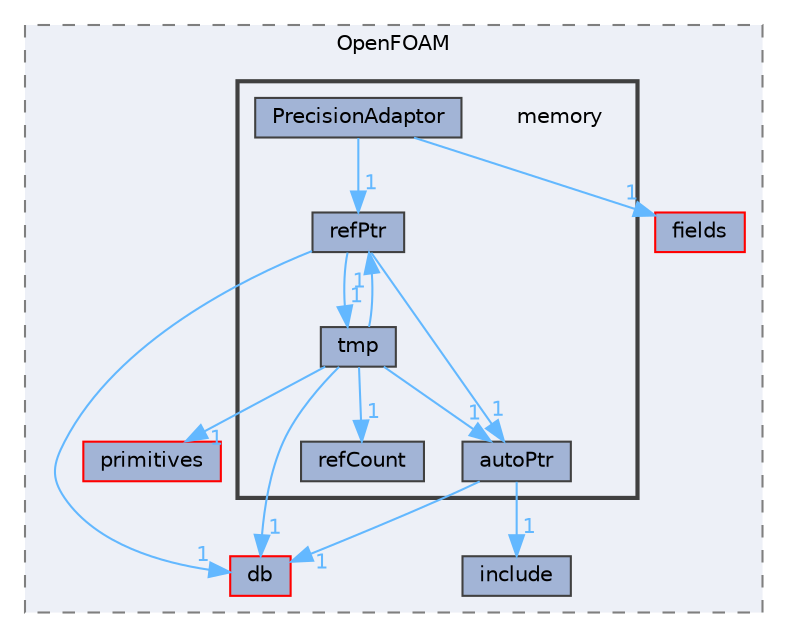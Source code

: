 digraph "src/OpenFOAM/memory"
{
 // LATEX_PDF_SIZE
  bgcolor="transparent";
  edge [fontname=Helvetica,fontsize=10,labelfontname=Helvetica,labelfontsize=10];
  node [fontname=Helvetica,fontsize=10,shape=box,height=0.2,width=0.4];
  compound=true
  subgraph clusterdir_c5473ff19b20e6ec4dfe5c310b3778a8 {
    graph [ bgcolor="#edf0f7", pencolor="grey50", label="OpenFOAM", fontname=Helvetica,fontsize=10 style="filled,dashed", URL="dir_c5473ff19b20e6ec4dfe5c310b3778a8.html",tooltip=""]
  dir_63c634f7a7cfd679ac26c67fb30fc32f [label="db", fillcolor="#a2b4d6", color="red", style="filled", URL="dir_63c634f7a7cfd679ac26c67fb30fc32f.html",tooltip=""];
  dir_e954e9f5966bc1c681a414ec8bd0ee15 [label="include", fillcolor="#a2b4d6", color="grey25", style="filled", URL="dir_e954e9f5966bc1c681a414ec8bd0ee15.html",tooltip=""];
  dir_962442b8f989d5529fab5e0f0e4ffb74 [label="fields", fillcolor="#a2b4d6", color="red", style="filled", URL="dir_962442b8f989d5529fab5e0f0e4ffb74.html",tooltip=""];
  dir_3e50f45338116b169052b428016851aa [label="primitives", fillcolor="#a2b4d6", color="red", style="filled", URL="dir_3e50f45338116b169052b428016851aa.html",tooltip=""];
  subgraph clusterdir_385a22dcc2f7120acb0f1a7a832b3b8d {
    graph [ bgcolor="#edf0f7", pencolor="grey25", label="", fontname=Helvetica,fontsize=10 style="filled,bold", URL="dir_385a22dcc2f7120acb0f1a7a832b3b8d.html",tooltip=""]
    dir_385a22dcc2f7120acb0f1a7a832b3b8d [shape=plaintext, label="memory"];
  dir_19b2c8edb0612d2d57f078b403c4451b [label="autoPtr", fillcolor="#a2b4d6", color="grey25", style="filled", URL="dir_19b2c8edb0612d2d57f078b403c4451b.html",tooltip=""];
  dir_5e55dc719656c6a55cde7efd0e4ceae5 [label="PrecisionAdaptor", fillcolor="#a2b4d6", color="grey25", style="filled", URL="dir_5e55dc719656c6a55cde7efd0e4ceae5.html",tooltip=""];
  dir_f0a1caf987ef48e35efc27aa71e4f1c7 [label="refCount", fillcolor="#a2b4d6", color="grey25", style="filled", URL="dir_f0a1caf987ef48e35efc27aa71e4f1c7.html",tooltip=""];
  dir_7034e5dc4f5cd7ce627b6de60f9db700 [label="refPtr", fillcolor="#a2b4d6", color="grey25", style="filled", URL="dir_7034e5dc4f5cd7ce627b6de60f9db700.html",tooltip=""];
  dir_f816ffe2c61d4ca1e011e665e27bb573 [label="tmp", fillcolor="#a2b4d6", color="grey25", style="filled", URL="dir_f816ffe2c61d4ca1e011e665e27bb573.html",tooltip=""];
  }
  }
  dir_19b2c8edb0612d2d57f078b403c4451b->dir_63c634f7a7cfd679ac26c67fb30fc32f [headlabel="1", labeldistance=1.5 headhref="dir_000171_000817.html" href="dir_000171_000817.html" color="steelblue1" fontcolor="steelblue1"];
  dir_19b2c8edb0612d2d57f078b403c4451b->dir_e954e9f5966bc1c681a414ec8bd0ee15 [headlabel="1", labeldistance=1.5 headhref="dir_000171_001804.html" href="dir_000171_001804.html" color="steelblue1" fontcolor="steelblue1"];
  dir_5e55dc719656c6a55cde7efd0e4ceae5->dir_7034e5dc4f5cd7ce627b6de60f9db700 [headlabel="1", labeldistance=1.5 headhref="dir_003032_003282.html" href="dir_003032_003282.html" color="steelblue1" fontcolor="steelblue1"];
  dir_5e55dc719656c6a55cde7efd0e4ceae5->dir_962442b8f989d5529fab5e0f0e4ffb74 [headlabel="1", labeldistance=1.5 headhref="dir_003032_001335.html" href="dir_003032_001335.html" color="steelblue1" fontcolor="steelblue1"];
  dir_7034e5dc4f5cd7ce627b6de60f9db700->dir_19b2c8edb0612d2d57f078b403c4451b [headlabel="1", labeldistance=1.5 headhref="dir_003282_000171.html" href="dir_003282_000171.html" color="steelblue1" fontcolor="steelblue1"];
  dir_7034e5dc4f5cd7ce627b6de60f9db700->dir_63c634f7a7cfd679ac26c67fb30fc32f [headlabel="1", labeldistance=1.5 headhref="dir_003282_000817.html" href="dir_003282_000817.html" color="steelblue1" fontcolor="steelblue1"];
  dir_7034e5dc4f5cd7ce627b6de60f9db700->dir_f816ffe2c61d4ca1e011e665e27bb573 [headlabel="1", labeldistance=1.5 headhref="dir_003282_004050.html" href="dir_003282_004050.html" color="steelblue1" fontcolor="steelblue1"];
  dir_f816ffe2c61d4ca1e011e665e27bb573->dir_19b2c8edb0612d2d57f078b403c4451b [headlabel="1", labeldistance=1.5 headhref="dir_004050_000171.html" href="dir_004050_000171.html" color="steelblue1" fontcolor="steelblue1"];
  dir_f816ffe2c61d4ca1e011e665e27bb573->dir_3e50f45338116b169052b428016851aa [headlabel="1", labeldistance=1.5 headhref="dir_004050_003069.html" href="dir_004050_003069.html" color="steelblue1" fontcolor="steelblue1"];
  dir_f816ffe2c61d4ca1e011e665e27bb573->dir_63c634f7a7cfd679ac26c67fb30fc32f [headlabel="1", labeldistance=1.5 headhref="dir_004050_000817.html" href="dir_004050_000817.html" color="steelblue1" fontcolor="steelblue1"];
  dir_f816ffe2c61d4ca1e011e665e27bb573->dir_7034e5dc4f5cd7ce627b6de60f9db700 [headlabel="1", labeldistance=1.5 headhref="dir_004050_003282.html" href="dir_004050_003282.html" color="steelblue1" fontcolor="steelblue1"];
  dir_f816ffe2c61d4ca1e011e665e27bb573->dir_f0a1caf987ef48e35efc27aa71e4f1c7 [headlabel="1", labeldistance=1.5 headhref="dir_004050_003266.html" href="dir_004050_003266.html" color="steelblue1" fontcolor="steelblue1"];
}
